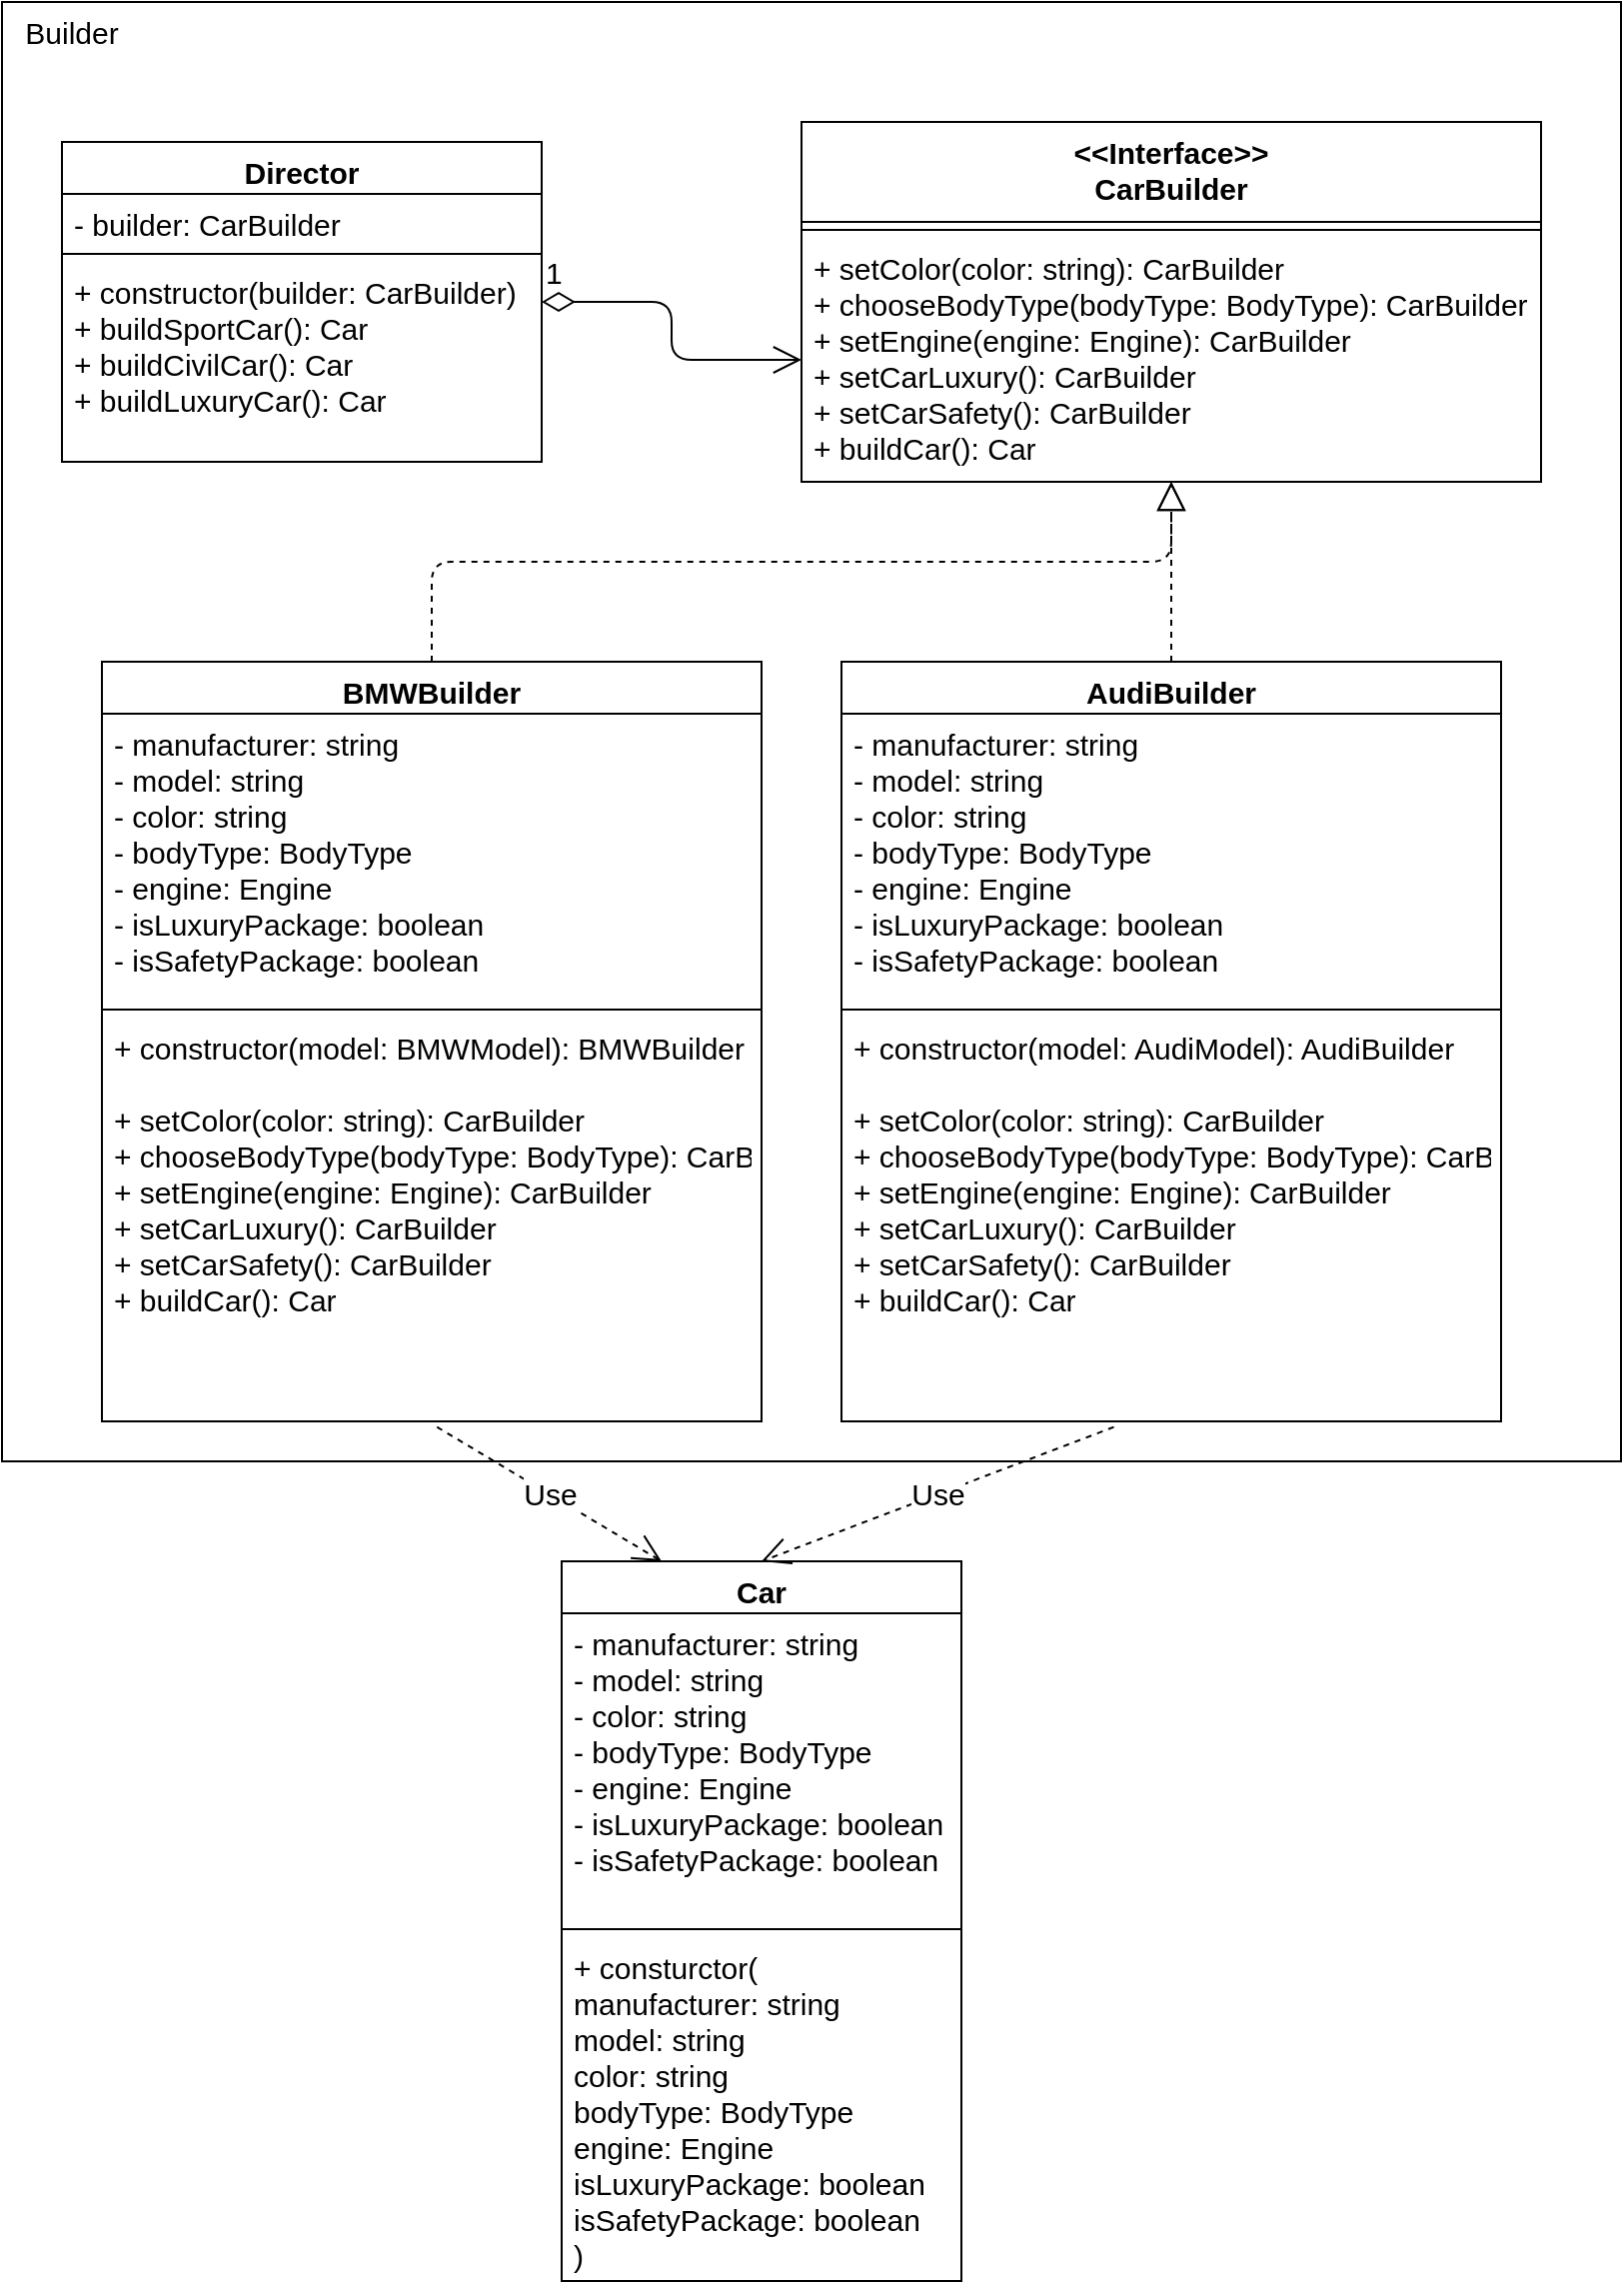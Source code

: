 <mxfile>
    <diagram id="KYgUTzJGUgPpstZoWEbi" name="Страница 1">
        <mxGraphModel dx="1042" dy="970" grid="1" gridSize="10" guides="1" tooltips="1" connect="1" arrows="1" fold="1" page="1" pageScale="1" pageWidth="827" pageHeight="1169" math="0" shadow="0">
            <root>
                <mxCell id="0"/>
                <mxCell id="1" parent="0"/>
                <mxCell id="6" value="" style="rounded=0;whiteSpace=wrap;html=1;" parent="1" vertex="1">
                    <mxGeometry x="10" y="10" width="810" height="730" as="geometry"/>
                </mxCell>
                <mxCell id="7" value="&lt;font style=&quot;font-size: 15px&quot;&gt;Builder&lt;/font&gt;" style="text;html=1;strokeColor=none;fillColor=none;align=center;verticalAlign=middle;whiteSpace=wrap;rounded=0;" parent="1" vertex="1">
                    <mxGeometry x="10" y="10" width="70" height="30" as="geometry"/>
                </mxCell>
                <mxCell id="12" value="Car" style="swimlane;fontStyle=1;align=center;verticalAlign=top;childLayout=stackLayout;horizontal=1;startSize=26;horizontalStack=0;resizeParent=1;resizeParentMax=0;resizeLast=0;collapsible=1;marginBottom=0;fontSize=15;" parent="1" vertex="1">
                    <mxGeometry x="290" y="790" width="200" height="360" as="geometry"/>
                </mxCell>
                <mxCell id="13" value="- manufacturer: string&#10;- model: string&#10;- color: string&#10;- bodyType: BodyType&#10;- engine: Engine&#10;- isLuxuryPackage: boolean&#10;- isSafetyPackage: boolean" style="text;strokeColor=none;fillColor=none;align=left;verticalAlign=top;spacingLeft=4;spacingRight=4;overflow=hidden;rotatable=0;points=[[0,0.5],[1,0.5]];portConstraint=eastwest;fontSize=15;" parent="12" vertex="1">
                    <mxGeometry y="26" width="200" height="154" as="geometry"/>
                </mxCell>
                <mxCell id="14" value="" style="line;strokeWidth=1;fillColor=none;align=left;verticalAlign=middle;spacingTop=-1;spacingLeft=3;spacingRight=3;rotatable=0;labelPosition=right;points=[];portConstraint=eastwest;fontSize=15;" parent="12" vertex="1">
                    <mxGeometry y="180" width="200" height="8" as="geometry"/>
                </mxCell>
                <mxCell id="15" value="+ consturctor(&#10;manufacturer: string&#10;model: string&#10;color: string&#10;bodyType: BodyType&#10;engine: Engine&#10;isLuxuryPackage: boolean&#10;isSafetyPackage: boolean&#10;)" style="text;strokeColor=none;fillColor=none;align=left;verticalAlign=top;spacingLeft=4;spacingRight=4;overflow=hidden;rotatable=0;points=[[0,0.5],[1,0.5]];portConstraint=eastwest;fontSize=15;" parent="12" vertex="1">
                    <mxGeometry y="188" width="200" height="172" as="geometry"/>
                </mxCell>
                <mxCell id="16" value="&lt;&lt;Interface&gt;&gt;&#10;CarBuilder" style="swimlane;fontStyle=1;align=center;verticalAlign=top;childLayout=stackLayout;horizontal=1;startSize=50;horizontalStack=0;resizeParent=1;resizeParentMax=0;resizeLast=0;collapsible=1;marginBottom=0;fontSize=15;" parent="1" vertex="1">
                    <mxGeometry x="410" y="70" width="370" height="180" as="geometry"/>
                </mxCell>
                <mxCell id="18" value="" style="line;strokeWidth=1;fillColor=none;align=left;verticalAlign=middle;spacingTop=-1;spacingLeft=3;spacingRight=3;rotatable=0;labelPosition=right;points=[];portConstraint=eastwest;fontSize=15;" parent="16" vertex="1">
                    <mxGeometry y="50" width="370" height="8" as="geometry"/>
                </mxCell>
                <mxCell id="19" value="+ setColor(color: string): CarBuilder&#10;+ chooseBodyType(bodyType: BodyType): CarBuilder&#10;+ setEngine(engine: Engine): CarBuilder&#10;+ setCarLuxury(): CarBuilder&#10;+ setCarSafety(): CarBuilder&#10;+ buildCar(): Car" style="text;strokeColor=none;fillColor=none;align=left;verticalAlign=top;spacingLeft=4;spacingRight=4;overflow=hidden;rotatable=0;points=[[0,0.5],[1,0.5]];portConstraint=eastwest;fontSize=15;" parent="16" vertex="1">
                    <mxGeometry y="58" width="370" height="122" as="geometry"/>
                </mxCell>
                <mxCell id="23" value="1" style="endArrow=open;html=1;endSize=12;startArrow=diamondThin;startSize=14;startFill=0;edgeStyle=orthogonalEdgeStyle;align=left;verticalAlign=bottom;fontSize=15;" parent="1" source="36" target="19" edge="1">
                    <mxGeometry x="-1" y="3" relative="1" as="geometry">
                        <mxPoint x="280" y="147" as="sourcePoint"/>
                        <mxPoint x="440" y="150" as="targetPoint"/>
                    </mxGeometry>
                </mxCell>
                <mxCell id="24" value="BMWBuilder&#10;" style="swimlane;fontStyle=1;align=center;verticalAlign=top;childLayout=stackLayout;horizontal=1;startSize=26;horizontalStack=0;resizeParent=1;resizeParentMax=0;resizeLast=0;collapsible=1;marginBottom=0;fontSize=15;" parent="1" vertex="1">
                    <mxGeometry x="60" y="340" width="330" height="380" as="geometry"/>
                </mxCell>
                <mxCell id="25" value="- manufacturer: string&#10;- model: string&#10;- color: string&#10;- bodyType: BodyType&#10;- engine: Engine&#10;- isLuxuryPackage: boolean&#10;- isSafetyPackage: boolean" style="text;strokeColor=none;fillColor=none;align=left;verticalAlign=top;spacingLeft=4;spacingRight=4;overflow=hidden;rotatable=0;points=[[0,0.5],[1,0.5]];portConstraint=eastwest;fontSize=15;" parent="24" vertex="1">
                    <mxGeometry y="26" width="330" height="144" as="geometry"/>
                </mxCell>
                <mxCell id="26" value="" style="line;strokeWidth=1;fillColor=none;align=left;verticalAlign=middle;spacingTop=-1;spacingLeft=3;spacingRight=3;rotatable=0;labelPosition=right;points=[];portConstraint=eastwest;fontSize=15;" parent="24" vertex="1">
                    <mxGeometry y="170" width="330" height="8" as="geometry"/>
                </mxCell>
                <mxCell id="27" value="+ constructor(model: BMWModel): BMWBuilder&#10;&#10;+ setColor(color: string): CarBuilder&#10;+ chooseBodyType(bodyType: BodyType): CarBuilder&#10;+ setEngine(engine: Engine): CarBuilder&#10;+ setCarLuxury(): CarBuilder&#10;+ setCarSafety(): CarBuilder&#10;+ buildCar(): Car" style="text;strokeColor=none;fillColor=none;align=left;verticalAlign=top;spacingLeft=4;spacingRight=4;overflow=hidden;rotatable=0;points=[[0,0.5],[1,0.5]];portConstraint=eastwest;fontSize=15;" parent="24" vertex="1">
                    <mxGeometry y="178" width="330" height="202" as="geometry"/>
                </mxCell>
                <mxCell id="28" value="AudiBuilder&#10;" style="swimlane;fontStyle=1;align=center;verticalAlign=top;childLayout=stackLayout;horizontal=1;startSize=26;horizontalStack=0;resizeParent=1;resizeParentMax=0;resizeLast=0;collapsible=1;marginBottom=0;fontSize=15;" parent="1" vertex="1">
                    <mxGeometry x="430" y="340" width="330" height="380" as="geometry"/>
                </mxCell>
                <mxCell id="29" value="- manufacturer: string&#10;- model: string&#10;- color: string&#10;- bodyType: BodyType&#10;- engine: Engine&#10;- isLuxuryPackage: boolean&#10;- isSafetyPackage: boolean" style="text;strokeColor=none;fillColor=none;align=left;verticalAlign=top;spacingLeft=4;spacingRight=4;overflow=hidden;rotatable=0;points=[[0,0.5],[1,0.5]];portConstraint=eastwest;fontSize=15;" parent="28" vertex="1">
                    <mxGeometry y="26" width="330" height="144" as="geometry"/>
                </mxCell>
                <mxCell id="30" value="" style="line;strokeWidth=1;fillColor=none;align=left;verticalAlign=middle;spacingTop=-1;spacingLeft=3;spacingRight=3;rotatable=0;labelPosition=right;points=[];portConstraint=eastwest;fontSize=15;" parent="28" vertex="1">
                    <mxGeometry y="170" width="330" height="8" as="geometry"/>
                </mxCell>
                <mxCell id="31" value="+ constructor(model: AudiModel): AudiBuilder&#10;&#10;+ setColor(color: string): CarBuilder&#10;+ chooseBodyType(bodyType: BodyType): CarBuilder&#10;+ setEngine(engine: Engine): CarBuilder&#10;+ setCarLuxury(): CarBuilder&#10;+ setCarSafety(): CarBuilder&#10;+ buildCar(): Car" style="text;strokeColor=none;fillColor=none;align=left;verticalAlign=top;spacingLeft=4;spacingRight=4;overflow=hidden;rotatable=0;points=[[0,0.5],[1,0.5]];portConstraint=eastwest;fontSize=15;" parent="28" vertex="1">
                    <mxGeometry y="178" width="330" height="202" as="geometry"/>
                </mxCell>
                <mxCell id="32" value="" style="endArrow=block;dashed=1;endFill=0;endSize=12;html=1;fontSize=15;exitX=0.5;exitY=0;exitDx=0;exitDy=0;edgeStyle=orthogonalEdgeStyle;" parent="1" source="24" target="19" edge="1">
                    <mxGeometry width="160" relative="1" as="geometry">
                        <mxPoint x="200" y="310" as="sourcePoint"/>
                        <mxPoint x="360" y="310" as="targetPoint"/>
                        <Array as="points">
                            <mxPoint x="225" y="290"/>
                            <mxPoint x="595" y="290"/>
                        </Array>
                    </mxGeometry>
                </mxCell>
                <mxCell id="33" value="" style="endArrow=block;dashed=1;endFill=0;endSize=12;html=1;fontSize=15;" parent="1" source="28" target="19" edge="1">
                    <mxGeometry width="160" relative="1" as="geometry">
                        <mxPoint x="490" y="350" as="sourcePoint"/>
                        <mxPoint x="675" y="279.5" as="targetPoint"/>
                    </mxGeometry>
                </mxCell>
                <mxCell id="34" value="Use" style="endArrow=open;endSize=12;dashed=1;html=1;fontSize=15;exitX=0.413;exitY=1.014;exitDx=0;exitDy=0;exitPerimeter=0;entryX=0.5;entryY=0;entryDx=0;entryDy=0;" parent="1" source="31" target="12" edge="1">
                    <mxGeometry width="160" relative="1" as="geometry">
                        <mxPoint x="460" y="590" as="sourcePoint"/>
                        <mxPoint x="620" y="590" as="targetPoint"/>
                    </mxGeometry>
                </mxCell>
                <mxCell id="35" value="Use" style="endArrow=open;endSize=12;dashed=1;html=1;fontSize=15;exitX=0.508;exitY=1.014;exitDx=0;exitDy=0;exitPerimeter=0;entryX=0.25;entryY=0;entryDx=0;entryDy=0;" parent="1" source="27" target="12" edge="1">
                    <mxGeometry width="160" relative="1" as="geometry">
                        <mxPoint x="576.29" y="732.828" as="sourcePoint"/>
                        <mxPoint x="400" y="800" as="targetPoint"/>
                    </mxGeometry>
                </mxCell>
                <mxCell id="36" value="Director" style="swimlane;fontStyle=1;align=center;verticalAlign=top;childLayout=stackLayout;horizontal=1;startSize=26;horizontalStack=0;resizeParent=1;resizeParentMax=0;resizeLast=0;collapsible=1;marginBottom=0;fontSize=15;" parent="1" vertex="1">
                    <mxGeometry x="40" y="80" width="240" height="160" as="geometry"/>
                </mxCell>
                <mxCell id="37" value="- builder: CarBuilder" style="text;strokeColor=none;fillColor=none;align=left;verticalAlign=top;spacingLeft=4;spacingRight=4;overflow=hidden;rotatable=0;points=[[0,0.5],[1,0.5]];portConstraint=eastwest;fontSize=15;" parent="36" vertex="1">
                    <mxGeometry y="26" width="240" height="26" as="geometry"/>
                </mxCell>
                <mxCell id="38" value="" style="line;strokeWidth=1;fillColor=none;align=left;verticalAlign=middle;spacingTop=-1;spacingLeft=3;spacingRight=3;rotatable=0;labelPosition=right;points=[];portConstraint=eastwest;strokeColor=inherit;" parent="36" vertex="1">
                    <mxGeometry y="52" width="240" height="8" as="geometry"/>
                </mxCell>
                <mxCell id="39" value="+ constructor(builder: CarBuilder)&#10;+ buildSportCar(): Car&#10;+ buildCivilCar(): Car&#10;+ buildLuxuryCar(): Car" style="text;strokeColor=none;fillColor=none;align=left;verticalAlign=top;spacingLeft=4;spacingRight=4;overflow=hidden;rotatable=0;points=[[0,0.5],[1,0.5]];portConstraint=eastwest;fontSize=15;" parent="36" vertex="1">
                    <mxGeometry y="60" width="240" height="100" as="geometry"/>
                </mxCell>
            </root>
        </mxGraphModel>
    </diagram>
</mxfile>
